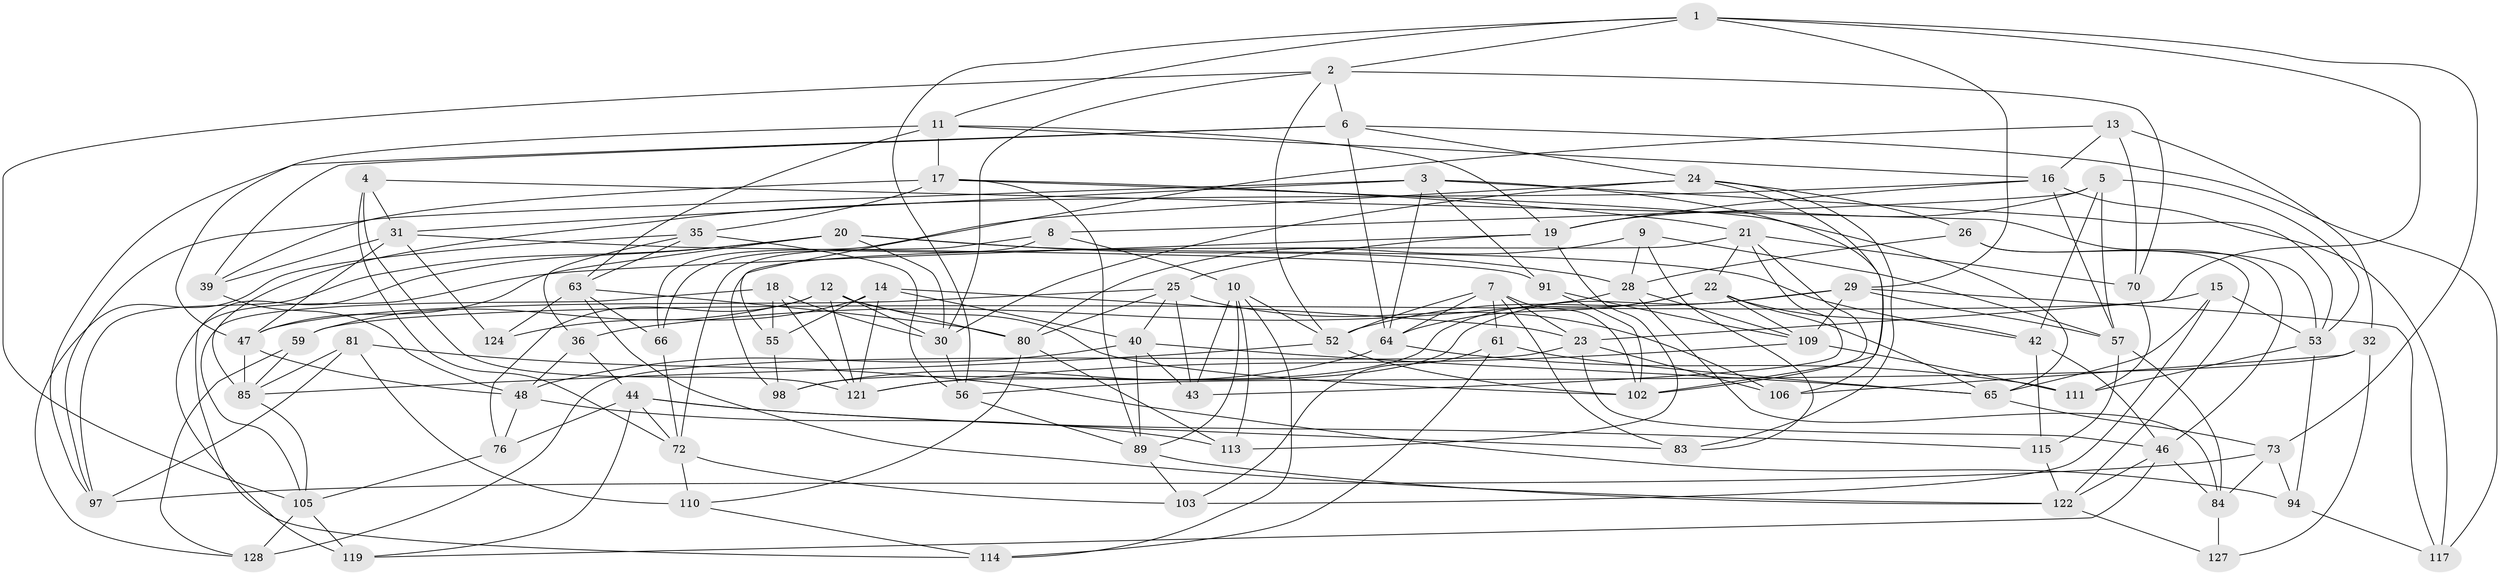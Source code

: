 // Generated by graph-tools (version 1.1) at 2025/52/02/27/25 19:52:33]
// undirected, 83 vertices, 210 edges
graph export_dot {
graph [start="1"]
  node [color=gray90,style=filled];
  1 [super="+37"];
  2 [super="+62"];
  3 [super="+50"];
  4;
  5 [super="+129"];
  6 [super="+34"];
  7 [super="+92"];
  8;
  9;
  10 [super="+38"];
  11 [super="+88"];
  12 [super="+33"];
  13;
  14 [super="+82"];
  15;
  16 [super="+90"];
  17 [super="+58"];
  18;
  19 [super="+51"];
  20 [super="+101"];
  21 [super="+27"];
  22 [super="+41"];
  23 [super="+69"];
  24 [super="+104"];
  25 [super="+95"];
  26;
  28 [super="+78"];
  29 [super="+96"];
  30 [super="+120"];
  31 [super="+49"];
  32;
  35 [super="+75"];
  36;
  39;
  40 [super="+45"];
  42 [super="+99"];
  43;
  44 [super="+60"];
  46 [super="+67"];
  47 [super="+74"];
  48 [super="+86"];
  52 [super="+54"];
  53 [super="+130"];
  55;
  56 [super="+68"];
  57 [super="+71"];
  59;
  61;
  63 [super="+79"];
  64 [super="+116"];
  65 [super="+93"];
  66;
  70;
  72 [super="+77"];
  73 [super="+112"];
  76;
  80 [super="+107"];
  81;
  83;
  84 [super="+100"];
  85 [super="+87"];
  89 [super="+108"];
  91;
  94;
  97 [super="+123"];
  98;
  102 [super="+132"];
  103;
  105 [super="+118"];
  106;
  109 [super="+131"];
  110;
  111;
  113;
  114;
  115;
  117;
  119;
  121 [super="+125"];
  122 [super="+126"];
  124;
  127;
  128;
  1 -- 11;
  1 -- 29;
  1 -- 56;
  1 -- 2;
  1 -- 23;
  1 -- 73;
  2 -- 6;
  2 -- 105;
  2 -- 52;
  2 -- 70;
  2 -- 30;
  3 -- 97;
  3 -- 106;
  3 -- 64;
  3 -- 91;
  3 -- 53;
  3 -- 31;
  4 -- 31;
  4 -- 53;
  4 -- 121;
  4 -- 72;
  5 -- 53;
  5 -- 57;
  5 -- 42 [weight=2];
  5 -- 8;
  5 -- 19;
  6 -- 39;
  6 -- 117;
  6 -- 64;
  6 -- 24;
  6 -- 97;
  7 -- 52;
  7 -- 23;
  7 -- 64;
  7 -- 83;
  7 -- 61;
  7 -- 102;
  8 -- 72;
  8 -- 66;
  8 -- 10;
  9 -- 83;
  9 -- 28;
  9 -- 80;
  9 -- 57;
  10 -- 43;
  10 -- 113;
  10 -- 52;
  10 -- 89;
  10 -- 114;
  11 -- 47;
  11 -- 63;
  11 -- 17;
  11 -- 16;
  11 -- 19;
  12 -- 30;
  12 -- 59;
  12 -- 80;
  12 -- 121;
  12 -- 76;
  12 -- 102;
  13 -- 32;
  13 -- 55;
  13 -- 16;
  13 -- 70;
  14 -- 55;
  14 -- 23;
  14 -- 124 [weight=2];
  14 -- 40;
  14 -- 121;
  15 -- 59;
  15 -- 103;
  15 -- 53;
  15 -- 65;
  16 -- 117;
  16 -- 19;
  16 -- 57;
  16 -- 85;
  17 -- 65;
  17 -- 39;
  17 -- 21;
  17 -- 35;
  17 -- 89;
  18 -- 55;
  18 -- 121;
  18 -- 30;
  18 -- 105;
  19 -- 119;
  19 -- 25;
  19 -- 113;
  20 -- 28;
  20 -- 47;
  20 -- 30;
  20 -- 97;
  20 -- 42;
  20 -- 114;
  21 -- 43;
  21 -- 22;
  21 -- 102;
  21 -- 98;
  21 -- 70;
  22 -- 65;
  22 -- 64;
  22 -- 98;
  22 -- 109;
  22 -- 42;
  23 -- 128;
  23 -- 106;
  23 -- 46;
  24 -- 26;
  24 -- 66;
  24 -- 83;
  24 -- 30;
  24 -- 102;
  25 -- 80;
  25 -- 106;
  25 -- 47;
  25 -- 40;
  25 -- 43;
  26 -- 46;
  26 -- 122;
  26 -- 28;
  28 -- 84;
  28 -- 109;
  28 -- 36;
  29 -- 117;
  29 -- 109;
  29 -- 121;
  29 -- 52;
  29 -- 57;
  30 -- 56;
  31 -- 124;
  31 -- 39;
  31 -- 91;
  31 -- 47;
  32 -- 127;
  32 -- 106;
  32 -- 56;
  35 -- 128;
  35 -- 56 [weight=2];
  35 -- 36;
  35 -- 63;
  36 -- 44;
  36 -- 48;
  39 -- 48;
  40 -- 48;
  40 -- 65;
  40 -- 43;
  40 -- 89;
  42 -- 115;
  42 -- 46;
  44 -- 76;
  44 -- 119;
  44 -- 72;
  44 -- 83;
  44 -- 115;
  46 -- 119;
  46 -- 122;
  46 -- 84;
  47 -- 85;
  47 -- 48;
  48 -- 76;
  48 -- 113;
  52 -- 102;
  52 -- 85;
  53 -- 94;
  53 -- 111;
  55 -- 98;
  56 -- 89;
  57 -- 115;
  57 -- 84;
  59 -- 128;
  59 -- 85;
  61 -- 114;
  61 -- 103;
  61 -- 65;
  63 -- 80;
  63 -- 122;
  63 -- 124;
  63 -- 66;
  64 -- 98;
  64 -- 111;
  65 -- 73;
  66 -- 72;
  70 -- 111;
  72 -- 103;
  72 -- 110;
  73 -- 97 [weight=2];
  73 -- 84;
  73 -- 94;
  76 -- 105;
  80 -- 110;
  80 -- 113;
  81 -- 94;
  81 -- 110;
  81 -- 85;
  81 -- 97;
  84 -- 127 [weight=2];
  85 -- 105;
  89 -- 122;
  89 -- 103;
  91 -- 109;
  91 -- 102;
  94 -- 117;
  105 -- 128;
  105 -- 119;
  109 -- 121;
  109 -- 111;
  110 -- 114;
  115 -- 122;
  122 -- 127;
}
